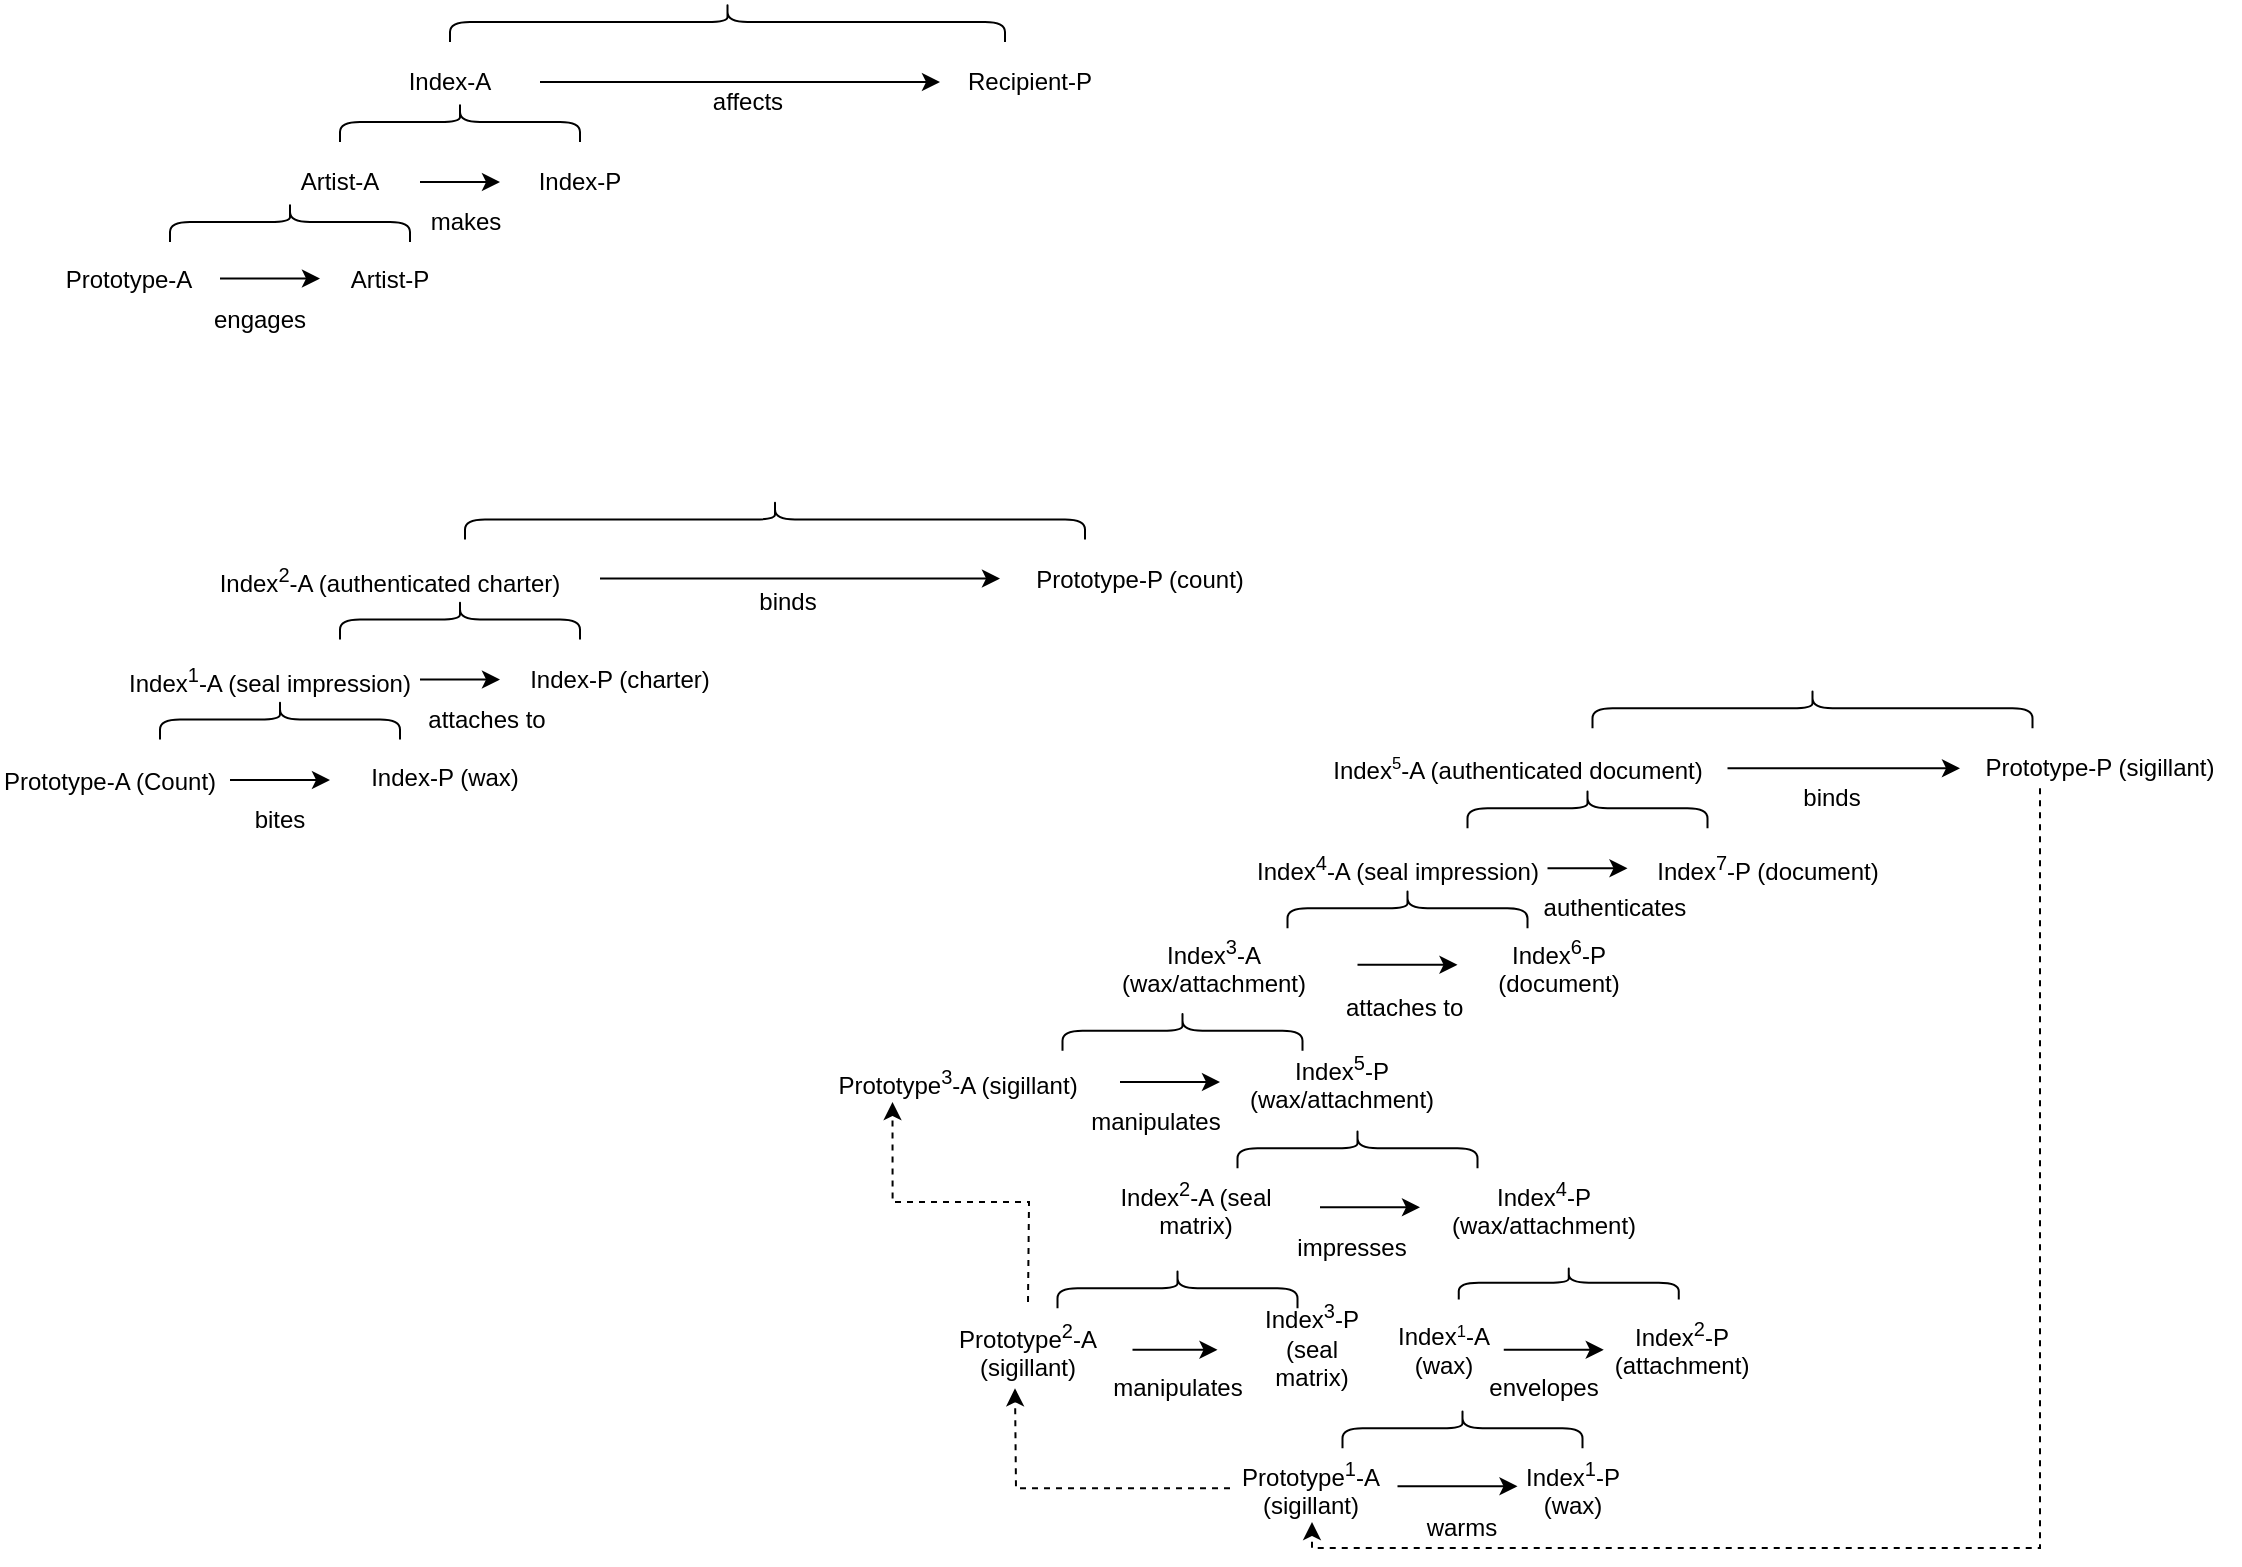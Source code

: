 <mxfile version="14.1.1" type="github">
  <diagram id="dvHxiIB0Y7OkVScomW_D" name="Page-1">
    <mxGraphModel dx="886" dy="413" grid="1" gridSize="10" guides="1" tooltips="1" connect="1" arrows="1" fold="1" page="1" pageScale="1" pageWidth="1600" pageHeight="900" math="0" shadow="0">
      <root>
        <mxCell id="0" />
        <mxCell id="1" parent="0" />
        <mxCell id="ZC2ZCOioa6piEP0aAPeQ-1" value="" style="shape=curlyBracket;whiteSpace=wrap;html=1;rounded=1;rotation=90;" vertex="1" parent="1">
          <mxGeometry x="373.75" y="-68.75" width="20" height="277.5" as="geometry" />
        </mxCell>
        <mxCell id="ZC2ZCOioa6piEP0aAPeQ-2" value="Index-A" style="text;html=1;strokeColor=none;fillColor=none;align=center;verticalAlign=middle;whiteSpace=wrap;rounded=0;" vertex="1" parent="1">
          <mxGeometry x="210" y="90" width="70" height="20" as="geometry" />
        </mxCell>
        <mxCell id="ZC2ZCOioa6piEP0aAPeQ-3" value="Recipient-P" style="text;html=1;strokeColor=none;fillColor=none;align=center;verticalAlign=middle;whiteSpace=wrap;rounded=0;" vertex="1" parent="1">
          <mxGeometry x="490" y="90" width="90" height="20" as="geometry" />
        </mxCell>
        <mxCell id="ZC2ZCOioa6piEP0aAPeQ-4" value="" style="shape=curlyBracket;whiteSpace=wrap;html=1;rounded=1;rotation=90;" vertex="1" parent="1">
          <mxGeometry x="240" y="60" width="20" height="120" as="geometry" />
        </mxCell>
        <mxCell id="ZC2ZCOioa6piEP0aAPeQ-5" value="Artist-A" style="text;html=1;strokeColor=none;fillColor=none;align=center;verticalAlign=middle;whiteSpace=wrap;rounded=0;" vertex="1" parent="1">
          <mxGeometry x="155" y="140" width="70" height="20" as="geometry" />
        </mxCell>
        <mxCell id="ZC2ZCOioa6piEP0aAPeQ-6" value="Index-P" style="text;html=1;strokeColor=none;fillColor=none;align=center;verticalAlign=middle;whiteSpace=wrap;rounded=0;" vertex="1" parent="1">
          <mxGeometry x="280" y="140" width="60" height="20" as="geometry" />
        </mxCell>
        <mxCell id="ZC2ZCOioa6piEP0aAPeQ-7" value="" style="shape=curlyBracket;whiteSpace=wrap;html=1;rounded=1;rotation=90;" vertex="1" parent="1">
          <mxGeometry x="155" y="110" width="20" height="120" as="geometry" />
        </mxCell>
        <mxCell id="ZC2ZCOioa6piEP0aAPeQ-8" value="Prototype-A" style="text;html=1;strokeColor=none;fillColor=none;align=center;verticalAlign=middle;whiteSpace=wrap;rounded=0;" vertex="1" parent="1">
          <mxGeometry x="47.5" y="188.75" width="72.5" height="20" as="geometry" />
        </mxCell>
        <mxCell id="ZC2ZCOioa6piEP0aAPeQ-9" value="Artist-P" style="text;html=1;strokeColor=none;fillColor=none;align=center;verticalAlign=middle;whiteSpace=wrap;rounded=0;" vertex="1" parent="1">
          <mxGeometry x="190" y="188.75" width="50" height="20" as="geometry" />
        </mxCell>
        <mxCell id="ZC2ZCOioa6piEP0aAPeQ-12" value="" style="endArrow=classic;html=1;" edge="1" parent="1">
          <mxGeometry width="50" height="50" relative="1" as="geometry">
            <mxPoint x="230" y="150" as="sourcePoint" />
            <mxPoint x="270" y="150" as="targetPoint" />
          </mxGeometry>
        </mxCell>
        <mxCell id="ZC2ZCOioa6piEP0aAPeQ-13" value="" style="endArrow=classic;html=1;" edge="1" parent="1">
          <mxGeometry width="50" height="50" relative="1" as="geometry">
            <mxPoint x="130" y="198.25" as="sourcePoint" />
            <mxPoint x="180" y="198.25" as="targetPoint" />
            <Array as="points">
              <mxPoint x="140" y="198.25" />
            </Array>
          </mxGeometry>
        </mxCell>
        <mxCell id="ZC2ZCOioa6piEP0aAPeQ-14" value="" style="endArrow=classic;html=1;" edge="1" parent="1">
          <mxGeometry width="50" height="50" relative="1" as="geometry">
            <mxPoint x="290" y="100" as="sourcePoint" />
            <mxPoint x="490" y="100" as="targetPoint" />
          </mxGeometry>
        </mxCell>
        <mxCell id="ZC2ZCOioa6piEP0aAPeQ-45" value="" style="shape=curlyBracket;whiteSpace=wrap;html=1;rounded=1;rotation=90;" vertex="1" parent="1">
          <mxGeometry x="397.5" y="163.75" width="20" height="310" as="geometry" />
        </mxCell>
        <mxCell id="ZC2ZCOioa6piEP0aAPeQ-46" value="Index&lt;sup&gt;2&lt;/sup&gt;-A (authenticated charter)" style="text;html=1;strokeColor=none;fillColor=none;align=center;verticalAlign=middle;whiteSpace=wrap;rounded=0;" vertex="1" parent="1">
          <mxGeometry x="120" y="338.75" width="190" height="20" as="geometry" />
        </mxCell>
        <mxCell id="ZC2ZCOioa6piEP0aAPeQ-47" value="Prototype-P (count)" style="text;html=1;strokeColor=none;fillColor=none;align=center;verticalAlign=middle;whiteSpace=wrap;rounded=0;" vertex="1" parent="1">
          <mxGeometry x="520" y="338.75" width="140" height="20" as="geometry" />
        </mxCell>
        <mxCell id="ZC2ZCOioa6piEP0aAPeQ-48" value="" style="shape=curlyBracket;whiteSpace=wrap;html=1;rounded=1;rotation=90;" vertex="1" parent="1">
          <mxGeometry x="240" y="308.75" width="20" height="120" as="geometry" />
        </mxCell>
        <mxCell id="ZC2ZCOioa6piEP0aAPeQ-49" value="Index-P (charter)" style="text;html=1;strokeColor=none;fillColor=none;align=center;verticalAlign=middle;whiteSpace=wrap;rounded=0;" vertex="1" parent="1">
          <mxGeometry x="280" y="388.75" width="100" height="20" as="geometry" />
        </mxCell>
        <mxCell id="ZC2ZCOioa6piEP0aAPeQ-50" value="" style="shape=curlyBracket;whiteSpace=wrap;html=1;rounded=1;rotation=90;" vertex="1" parent="1">
          <mxGeometry x="150" y="358.75" width="20" height="120" as="geometry" />
        </mxCell>
        <mxCell id="ZC2ZCOioa6piEP0aAPeQ-51" value="Index-P (wax)" style="text;html=1;strokeColor=none;fillColor=none;align=center;verticalAlign=middle;whiteSpace=wrap;rounded=0;" vertex="1" parent="1">
          <mxGeometry x="195" y="437.5" width="95" height="20" as="geometry" />
        </mxCell>
        <mxCell id="ZC2ZCOioa6piEP0aAPeQ-53" value="" style="endArrow=classic;html=1;" edge="1" parent="1">
          <mxGeometry width="50" height="50" relative="1" as="geometry">
            <mxPoint x="230" y="398.75" as="sourcePoint" />
            <mxPoint x="270" y="398.75" as="targetPoint" />
          </mxGeometry>
        </mxCell>
        <mxCell id="ZC2ZCOioa6piEP0aAPeQ-54" value="" style="endArrow=classic;html=1;" edge="1" parent="1">
          <mxGeometry width="50" height="50" relative="1" as="geometry">
            <mxPoint x="135" y="449" as="sourcePoint" />
            <mxPoint x="185" y="449" as="targetPoint" />
            <Array as="points">
              <mxPoint x="145" y="449" />
            </Array>
          </mxGeometry>
        </mxCell>
        <mxCell id="ZC2ZCOioa6piEP0aAPeQ-55" value="" style="endArrow=classic;html=1;" edge="1" parent="1">
          <mxGeometry width="50" height="50" relative="1" as="geometry">
            <mxPoint x="320" y="348.25" as="sourcePoint" />
            <mxPoint x="520" y="348.25" as="targetPoint" />
          </mxGeometry>
        </mxCell>
        <mxCell id="ZC2ZCOioa6piEP0aAPeQ-56" value="binds" style="text;html=1;strokeColor=none;fillColor=none;align=center;verticalAlign=middle;whiteSpace=wrap;rounded=0;" vertex="1" parent="1">
          <mxGeometry x="393.75" y="350" width="40" height="20" as="geometry" />
        </mxCell>
        <mxCell id="ZC2ZCOioa6piEP0aAPeQ-57" value="Index&lt;sup&gt;1&lt;/sup&gt;-A (seal impression)" style="text;html=1;strokeColor=none;fillColor=none;align=center;verticalAlign=middle;whiteSpace=wrap;rounded=0;" vertex="1" parent="1">
          <mxGeometry x="80" y="388.75" width="150" height="20" as="geometry" />
        </mxCell>
        <mxCell id="ZC2ZCOioa6piEP0aAPeQ-58" value="Prototype-A (Count)" style="text;html=1;strokeColor=none;fillColor=none;align=center;verticalAlign=middle;whiteSpace=wrap;rounded=0;" vertex="1" parent="1">
          <mxGeometry x="20" y="440" width="110" height="20" as="geometry" />
        </mxCell>
        <mxCell id="ZC2ZCOioa6piEP0aAPeQ-60" value="attaches to" style="text;html=1;strokeColor=none;fillColor=none;align=center;verticalAlign=middle;whiteSpace=wrap;rounded=0;" vertex="1" parent="1">
          <mxGeometry x="225" y="408.75" width="76.5" height="20" as="geometry" />
        </mxCell>
        <mxCell id="ZC2ZCOioa6piEP0aAPeQ-61" value="bites" style="text;html=1;strokeColor=none;fillColor=none;align=center;verticalAlign=middle;whiteSpace=wrap;rounded=0;" vertex="1" parent="1">
          <mxGeometry x="140" y="458.75" width="40" height="20" as="geometry" />
        </mxCell>
        <mxCell id="ZC2ZCOioa6piEP0aAPeQ-63" value="engages" style="text;html=1;strokeColor=none;fillColor=none;align=center;verticalAlign=middle;whiteSpace=wrap;rounded=0;" vertex="1" parent="1">
          <mxGeometry x="130" y="208.75" width="40" height="20" as="geometry" />
        </mxCell>
        <mxCell id="ZC2ZCOioa6piEP0aAPeQ-64" value="makes" style="text;html=1;strokeColor=none;fillColor=none;align=center;verticalAlign=middle;whiteSpace=wrap;rounded=0;" vertex="1" parent="1">
          <mxGeometry x="232.5" y="160" width="40" height="20" as="geometry" />
        </mxCell>
        <mxCell id="ZC2ZCOioa6piEP0aAPeQ-66" value="affects" style="text;html=1;strokeColor=none;fillColor=none;align=center;verticalAlign=middle;whiteSpace=wrap;rounded=0;" vertex="1" parent="1">
          <mxGeometry x="373.75" y="100" width="40" height="20" as="geometry" />
        </mxCell>
        <mxCell id="ZC2ZCOioa6piEP0aAPeQ-67" value="" style="shape=curlyBracket;whiteSpace=wrap;html=1;rounded=1;rotation=90;" vertex="1" parent="1">
          <mxGeometry x="916.25" y="303.13" width="20" height="220" as="geometry" />
        </mxCell>
        <mxCell id="ZC2ZCOioa6piEP0aAPeQ-68" value="Index&lt;span style=&quot;font-size: 10px&quot;&gt;&lt;sup&gt;5&lt;/sup&gt;&lt;/span&gt;-A (authenticated document)" style="text;html=1;strokeColor=none;fillColor=none;align=center;verticalAlign=middle;whiteSpace=wrap;rounded=0;" vertex="1" parent="1">
          <mxGeometry x="683.75" y="433.13" width="190" height="20" as="geometry" />
        </mxCell>
        <mxCell id="ZC2ZCOioa6piEP0aAPeQ-146" style="edgeStyle=orthogonalEdgeStyle;rounded=0;orthogonalLoop=1;jettySize=auto;html=1;dashed=1;" edge="1" parent="1" source="ZC2ZCOioa6piEP0aAPeQ-69">
          <mxGeometry relative="1" as="geometry">
            <mxPoint x="676" y="820" as="targetPoint" />
            <Array as="points">
              <mxPoint x="1040" y="833" />
              <mxPoint x="676" y="833" />
            </Array>
          </mxGeometry>
        </mxCell>
        <mxCell id="ZC2ZCOioa6piEP0aAPeQ-69" value="Prototype-P (sigillant)" style="text;html=1;strokeColor=none;fillColor=none;align=center;verticalAlign=middle;whiteSpace=wrap;rounded=0;" vertex="1" parent="1">
          <mxGeometry x="1000" y="433.13" width="140" height="20" as="geometry" />
        </mxCell>
        <mxCell id="ZC2ZCOioa6piEP0aAPeQ-70" value="" style="shape=curlyBracket;whiteSpace=wrap;html=1;rounded=1;rotation=90;" vertex="1" parent="1">
          <mxGeometry x="803.75" y="403.13" width="20" height="120" as="geometry" />
        </mxCell>
        <mxCell id="ZC2ZCOioa6piEP0aAPeQ-71" value="Index&lt;sup&gt;7&lt;/sup&gt;-P (document)" style="text;html=1;strokeColor=none;fillColor=none;align=center;verticalAlign=middle;whiteSpace=wrap;rounded=0;" vertex="1" parent="1">
          <mxGeometry x="843.75" y="483.13" width="120" height="20" as="geometry" />
        </mxCell>
        <mxCell id="ZC2ZCOioa6piEP0aAPeQ-72" value="" style="shape=curlyBracket;whiteSpace=wrap;html=1;rounded=1;rotation=90;" vertex="1" parent="1">
          <mxGeometry x="713.75" y="453.13" width="20" height="120" as="geometry" />
        </mxCell>
        <mxCell id="ZC2ZCOioa6piEP0aAPeQ-73" value="Index&lt;sup&gt;6&lt;/sup&gt;-P (document)" style="text;html=1;strokeColor=none;fillColor=none;align=center;verticalAlign=middle;whiteSpace=wrap;rounded=0;" vertex="1" parent="1">
          <mxGeometry x="758.75" y="531.88" width="81.25" height="20" as="geometry" />
        </mxCell>
        <mxCell id="ZC2ZCOioa6piEP0aAPeQ-74" value="" style="endArrow=classic;html=1;" edge="1" parent="1">
          <mxGeometry width="50" height="50" relative="1" as="geometry">
            <mxPoint x="793.75" y="493.13" as="sourcePoint" />
            <mxPoint x="833.75" y="493.13" as="targetPoint" />
          </mxGeometry>
        </mxCell>
        <mxCell id="ZC2ZCOioa6piEP0aAPeQ-75" value="" style="endArrow=classic;html=1;" edge="1" parent="1">
          <mxGeometry width="50" height="50" relative="1" as="geometry">
            <mxPoint x="698.75" y="541.38" as="sourcePoint" />
            <mxPoint x="748.75" y="541.38" as="targetPoint" />
            <Array as="points">
              <mxPoint x="708.75" y="541.38" />
            </Array>
          </mxGeometry>
        </mxCell>
        <mxCell id="ZC2ZCOioa6piEP0aAPeQ-76" value="" style="endArrow=classic;html=1;" edge="1" parent="1">
          <mxGeometry width="50" height="50" relative="1" as="geometry">
            <mxPoint x="883.75" y="443.13" as="sourcePoint" />
            <mxPoint x="1000" y="443.13" as="targetPoint" />
          </mxGeometry>
        </mxCell>
        <mxCell id="ZC2ZCOioa6piEP0aAPeQ-77" value="binds" style="text;html=1;strokeColor=none;fillColor=none;align=center;verticalAlign=middle;whiteSpace=wrap;rounded=0;" vertex="1" parent="1">
          <mxGeometry x="916.25" y="448.13" width="40" height="20" as="geometry" />
        </mxCell>
        <mxCell id="ZC2ZCOioa6piEP0aAPeQ-78" value="Index&lt;sup&gt;4&lt;/sup&gt;-A (seal impression)" style="text;html=1;strokeColor=none;fillColor=none;align=center;verticalAlign=middle;whiteSpace=wrap;rounded=0;" vertex="1" parent="1">
          <mxGeometry x="643.75" y="483.13" width="150" height="20" as="geometry" />
        </mxCell>
        <mxCell id="ZC2ZCOioa6piEP0aAPeQ-79" value="Index&lt;sup&gt;3&lt;/sup&gt;-A (wax/attachment)" style="text;html=1;strokeColor=none;fillColor=none;align=center;verticalAlign=middle;whiteSpace=wrap;rounded=0;" vertex="1" parent="1">
          <mxGeometry x="560" y="531.88" width="133.75" height="20" as="geometry" />
        </mxCell>
        <mxCell id="ZC2ZCOioa6piEP0aAPeQ-80" value="authenticates" style="text;html=1;strokeColor=none;fillColor=none;align=center;verticalAlign=middle;whiteSpace=wrap;rounded=0;" vertex="1" parent="1">
          <mxGeometry x="788.75" y="503.13" width="76.5" height="20" as="geometry" />
        </mxCell>
        <mxCell id="ZC2ZCOioa6piEP0aAPeQ-81" value="attaches to&amp;nbsp;" style="text;html=1;strokeColor=none;fillColor=none;align=center;verticalAlign=middle;whiteSpace=wrap;rounded=0;" vertex="1" parent="1">
          <mxGeometry x="688.75" y="553.13" width="70" height="20" as="geometry" />
        </mxCell>
        <mxCell id="ZC2ZCOioa6piEP0aAPeQ-84" value="" style="shape=curlyBracket;whiteSpace=wrap;html=1;rounded=1;rotation=90;" vertex="1" parent="1">
          <mxGeometry x="598.75" y="643.13" width="20" height="120" as="geometry" />
        </mxCell>
        <mxCell id="ZC2ZCOioa6piEP0aAPeQ-86" value="" style="shape=curlyBracket;whiteSpace=wrap;html=1;rounded=1;rotation=90;" vertex="1" parent="1">
          <mxGeometry x="795.94" y="645.32" width="16.88" height="110" as="geometry" />
        </mxCell>
        <mxCell id="ZC2ZCOioa6piEP0aAPeQ-91" style="edgeStyle=orthogonalEdgeStyle;rounded=0;orthogonalLoop=1;jettySize=auto;html=1;exitX=0.5;exitY=1;exitDx=0;exitDy=0;" edge="1" parent="1">
          <mxGeometry relative="1" as="geometry">
            <mxPoint x="616.25" y="706.88" as="sourcePoint" />
            <mxPoint x="616.25" y="706.88" as="targetPoint" />
          </mxGeometry>
        </mxCell>
        <mxCell id="ZC2ZCOioa6piEP0aAPeQ-92" value="Index&lt;sup&gt;2&lt;/sup&gt;-P (attachment)" style="text;html=1;strokeColor=none;fillColor=none;align=center;verticalAlign=middle;whiteSpace=wrap;rounded=0;" vertex="1" parent="1">
          <mxGeometry x="831.25" y="723.13" width="60" height="20" as="geometry" />
        </mxCell>
        <mxCell id="ZC2ZCOioa6piEP0aAPeQ-93" value="Index&lt;span style=&quot;font-size: 10px&quot;&gt;&lt;sup&gt;1&lt;/sup&gt;&lt;/span&gt;-A (wax)" style="text;html=1;strokeColor=none;fillColor=none;align=center;verticalAlign=middle;whiteSpace=wrap;rounded=0;" vertex="1" parent="1">
          <mxGeometry x="711.88" y="724.38" width="60" height="20" as="geometry" />
        </mxCell>
        <mxCell id="ZC2ZCOioa6piEP0aAPeQ-94" value="" style="endArrow=classic;html=1;" edge="1" parent="1">
          <mxGeometry width="50" height="50" relative="1" as="geometry">
            <mxPoint x="771.88" y="733.88" as="sourcePoint" />
            <mxPoint x="821.88" y="733.88" as="targetPoint" />
          </mxGeometry>
        </mxCell>
        <mxCell id="ZC2ZCOioa6piEP0aAPeQ-96" value="envelopes" style="text;html=1;strokeColor=none;fillColor=none;align=center;verticalAlign=middle;whiteSpace=wrap;rounded=0;" vertex="1" parent="1">
          <mxGeometry x="771.88" y="743.13" width="40" height="20" as="geometry" />
        </mxCell>
        <mxCell id="ZC2ZCOioa6piEP0aAPeQ-145" style="edgeStyle=orthogonalEdgeStyle;rounded=0;orthogonalLoop=1;jettySize=auto;html=1;entryX=0.25;entryY=1;entryDx=0;entryDy=0;dashed=1;" edge="1" parent="1" target="ZC2ZCOioa6piEP0aAPeQ-135">
          <mxGeometry relative="1" as="geometry">
            <mxPoint x="534" y="710" as="sourcePoint" />
          </mxGeometry>
        </mxCell>
        <mxCell id="ZC2ZCOioa6piEP0aAPeQ-97" value="Prototype&lt;sup&gt;2&lt;/sup&gt;-A (sigillant)" style="text;html=1;strokeColor=none;fillColor=none;align=center;verticalAlign=middle;whiteSpace=wrap;rounded=0;" vertex="1" parent="1">
          <mxGeometry x="490" y="724.38" width="87.5" height="20" as="geometry" />
        </mxCell>
        <mxCell id="ZC2ZCOioa6piEP0aAPeQ-98" value="Index&lt;sup&gt;3&lt;/sup&gt;-P (seal matrix)" style="text;html=1;strokeColor=none;fillColor=none;align=center;verticalAlign=middle;whiteSpace=wrap;rounded=0;" vertex="1" parent="1">
          <mxGeometry x="642.5" y="720" width="66.25" height="24.38" as="geometry" />
        </mxCell>
        <mxCell id="ZC2ZCOioa6piEP0aAPeQ-99" value="" style="endArrow=classic;html=1;" edge="1" parent="1">
          <mxGeometry width="50" height="50" relative="1" as="geometry">
            <mxPoint x="586.25" y="733.88" as="sourcePoint" />
            <mxPoint x="628.75" y="733.88" as="targetPoint" />
          </mxGeometry>
        </mxCell>
        <mxCell id="ZC2ZCOioa6piEP0aAPeQ-100" value="manipulates" style="text;html=1;strokeColor=none;fillColor=none;align=center;verticalAlign=middle;whiteSpace=wrap;rounded=0;" vertex="1" parent="1">
          <mxGeometry x="588.75" y="743.13" width="40" height="20" as="geometry" />
        </mxCell>
        <mxCell id="ZC2ZCOioa6piEP0aAPeQ-106" value="" style="shape=curlyBracket;whiteSpace=wrap;html=1;rounded=1;rotation=90;" vertex="1" parent="1">
          <mxGeometry x="601.25" y="514.38" width="20" height="120" as="geometry" />
        </mxCell>
        <mxCell id="ZC2ZCOioa6piEP0aAPeQ-107" value="Index&lt;sup&gt;2&lt;/sup&gt;-A (seal matrix)" style="text;html=1;strokeColor=none;fillColor=none;align=center;verticalAlign=middle;whiteSpace=wrap;rounded=0;" vertex="1" parent="1">
          <mxGeometry x="577.5" y="653.13" width="80" height="20" as="geometry" />
        </mxCell>
        <mxCell id="ZC2ZCOioa6piEP0aAPeQ-109" value="" style="endArrow=classic;html=1;" edge="1" parent="1">
          <mxGeometry width="50" height="50" relative="1" as="geometry">
            <mxPoint x="680" y="662.63" as="sourcePoint" />
            <mxPoint x="730" y="662.63" as="targetPoint" />
          </mxGeometry>
        </mxCell>
        <mxCell id="ZC2ZCOioa6piEP0aAPeQ-110" value="impresses" style="text;html=1;strokeColor=none;fillColor=none;align=center;verticalAlign=middle;whiteSpace=wrap;rounded=0;" vertex="1" parent="1">
          <mxGeometry x="676.25" y="673.13" width="40" height="20" as="geometry" />
        </mxCell>
        <mxCell id="ZC2ZCOioa6piEP0aAPeQ-113" value="" style="shape=curlyBracket;whiteSpace=wrap;html=1;rounded=1;rotation=90;" vertex="1" parent="1">
          <mxGeometry x="741.25" y="713.13" width="20" height="120" as="geometry" />
        </mxCell>
        <mxCell id="ZC2ZCOioa6piEP0aAPeQ-132" style="edgeStyle=orthogonalEdgeStyle;rounded=0;orthogonalLoop=1;jettySize=auto;html=1;dashed=1;" edge="1" parent="1" source="ZC2ZCOioa6piEP0aAPeQ-126">
          <mxGeometry relative="1" as="geometry">
            <mxPoint x="527.5" y="753.13" as="targetPoint" />
          </mxGeometry>
        </mxCell>
        <mxCell id="ZC2ZCOioa6piEP0aAPeQ-126" value="Prototype&lt;sup&gt;1&lt;/sup&gt;-A (sigillant)" style="text;html=1;strokeColor=none;fillColor=none;align=center;verticalAlign=middle;whiteSpace=wrap;rounded=0;" vertex="1" parent="1">
          <mxGeometry x="635" y="793.13" width="81.25" height="20" as="geometry" />
        </mxCell>
        <mxCell id="ZC2ZCOioa6piEP0aAPeQ-127" value="" style="endArrow=classic;html=1;" edge="1" parent="1">
          <mxGeometry width="50" height="50" relative="1" as="geometry">
            <mxPoint x="718.75" y="802.13" as="sourcePoint" />
            <mxPoint x="778.75" y="802.13" as="targetPoint" />
          </mxGeometry>
        </mxCell>
        <mxCell id="ZC2ZCOioa6piEP0aAPeQ-128" value="warms" style="text;html=1;strokeColor=none;fillColor=none;align=center;verticalAlign=middle;whiteSpace=wrap;rounded=0;" vertex="1" parent="1">
          <mxGeometry x="731.25" y="813.13" width="40" height="20" as="geometry" />
        </mxCell>
        <mxCell id="ZC2ZCOioa6piEP0aAPeQ-133" value="Index&lt;sup&gt;1&lt;/sup&gt;-P (wax)" style="text;html=1;strokeColor=none;fillColor=none;align=center;verticalAlign=middle;whiteSpace=wrap;rounded=0;" vertex="1" parent="1">
          <mxGeometry x="781.88" y="793.13" width="49.37" height="20" as="geometry" />
        </mxCell>
        <mxCell id="ZC2ZCOioa6piEP0aAPeQ-134" value="" style="shape=curlyBracket;whiteSpace=wrap;html=1;rounded=1;rotation=90;" vertex="1" parent="1">
          <mxGeometry x="688.75" y="573.13" width="20" height="120" as="geometry" />
        </mxCell>
        <mxCell id="ZC2ZCOioa6piEP0aAPeQ-135" value="Prototype&lt;sup&gt;3&lt;/sup&gt;-A (sigillant)" style="text;html=1;strokeColor=none;fillColor=none;align=center;verticalAlign=middle;whiteSpace=wrap;rounded=0;" vertex="1" parent="1">
          <mxGeometry x="433.75" y="590" width="130" height="20" as="geometry" />
        </mxCell>
        <mxCell id="ZC2ZCOioa6piEP0aAPeQ-137" value="" style="endArrow=classic;html=1;" edge="1" parent="1">
          <mxGeometry width="50" height="50" relative="1" as="geometry">
            <mxPoint x="580" y="600" as="sourcePoint" />
            <mxPoint x="630" y="600" as="targetPoint" />
          </mxGeometry>
        </mxCell>
        <mxCell id="ZC2ZCOioa6piEP0aAPeQ-138" value="Index&lt;sup&gt;5&lt;/sup&gt;-P (wax/attachment)" style="text;html=1;strokeColor=none;fillColor=none;align=center;verticalAlign=middle;whiteSpace=wrap;rounded=0;" vertex="1" parent="1">
          <mxGeometry x="657.5" y="590" width="66.25" height="20" as="geometry" />
        </mxCell>
        <mxCell id="ZC2ZCOioa6piEP0aAPeQ-139" value="manipulates" style="text;html=1;strokeColor=none;fillColor=none;align=center;verticalAlign=middle;whiteSpace=wrap;rounded=0;" vertex="1" parent="1">
          <mxGeometry x="577.5" y="610" width="40" height="20" as="geometry" />
        </mxCell>
        <mxCell id="ZC2ZCOioa6piEP0aAPeQ-140" value="Index&lt;sup&gt;4&lt;/sup&gt;-P (wax/attachment)" style="text;html=1;strokeColor=none;fillColor=none;align=center;verticalAlign=middle;whiteSpace=wrap;rounded=0;" vertex="1" parent="1">
          <mxGeometry x="771.88" y="653.13" width="40" height="20" as="geometry" />
        </mxCell>
        <mxCell id="ZC2ZCOioa6piEP0aAPeQ-142" style="edgeStyle=orthogonalEdgeStyle;shape=arrow;rounded=0;orthogonalLoop=1;jettySize=auto;html=1;exitX=0.5;exitY=1;exitDx=0;exitDy=0;" edge="1" parent="1" source="ZC2ZCOioa6piEP0aAPeQ-139" target="ZC2ZCOioa6piEP0aAPeQ-139">
          <mxGeometry relative="1" as="geometry" />
        </mxCell>
      </root>
    </mxGraphModel>
  </diagram>
</mxfile>
